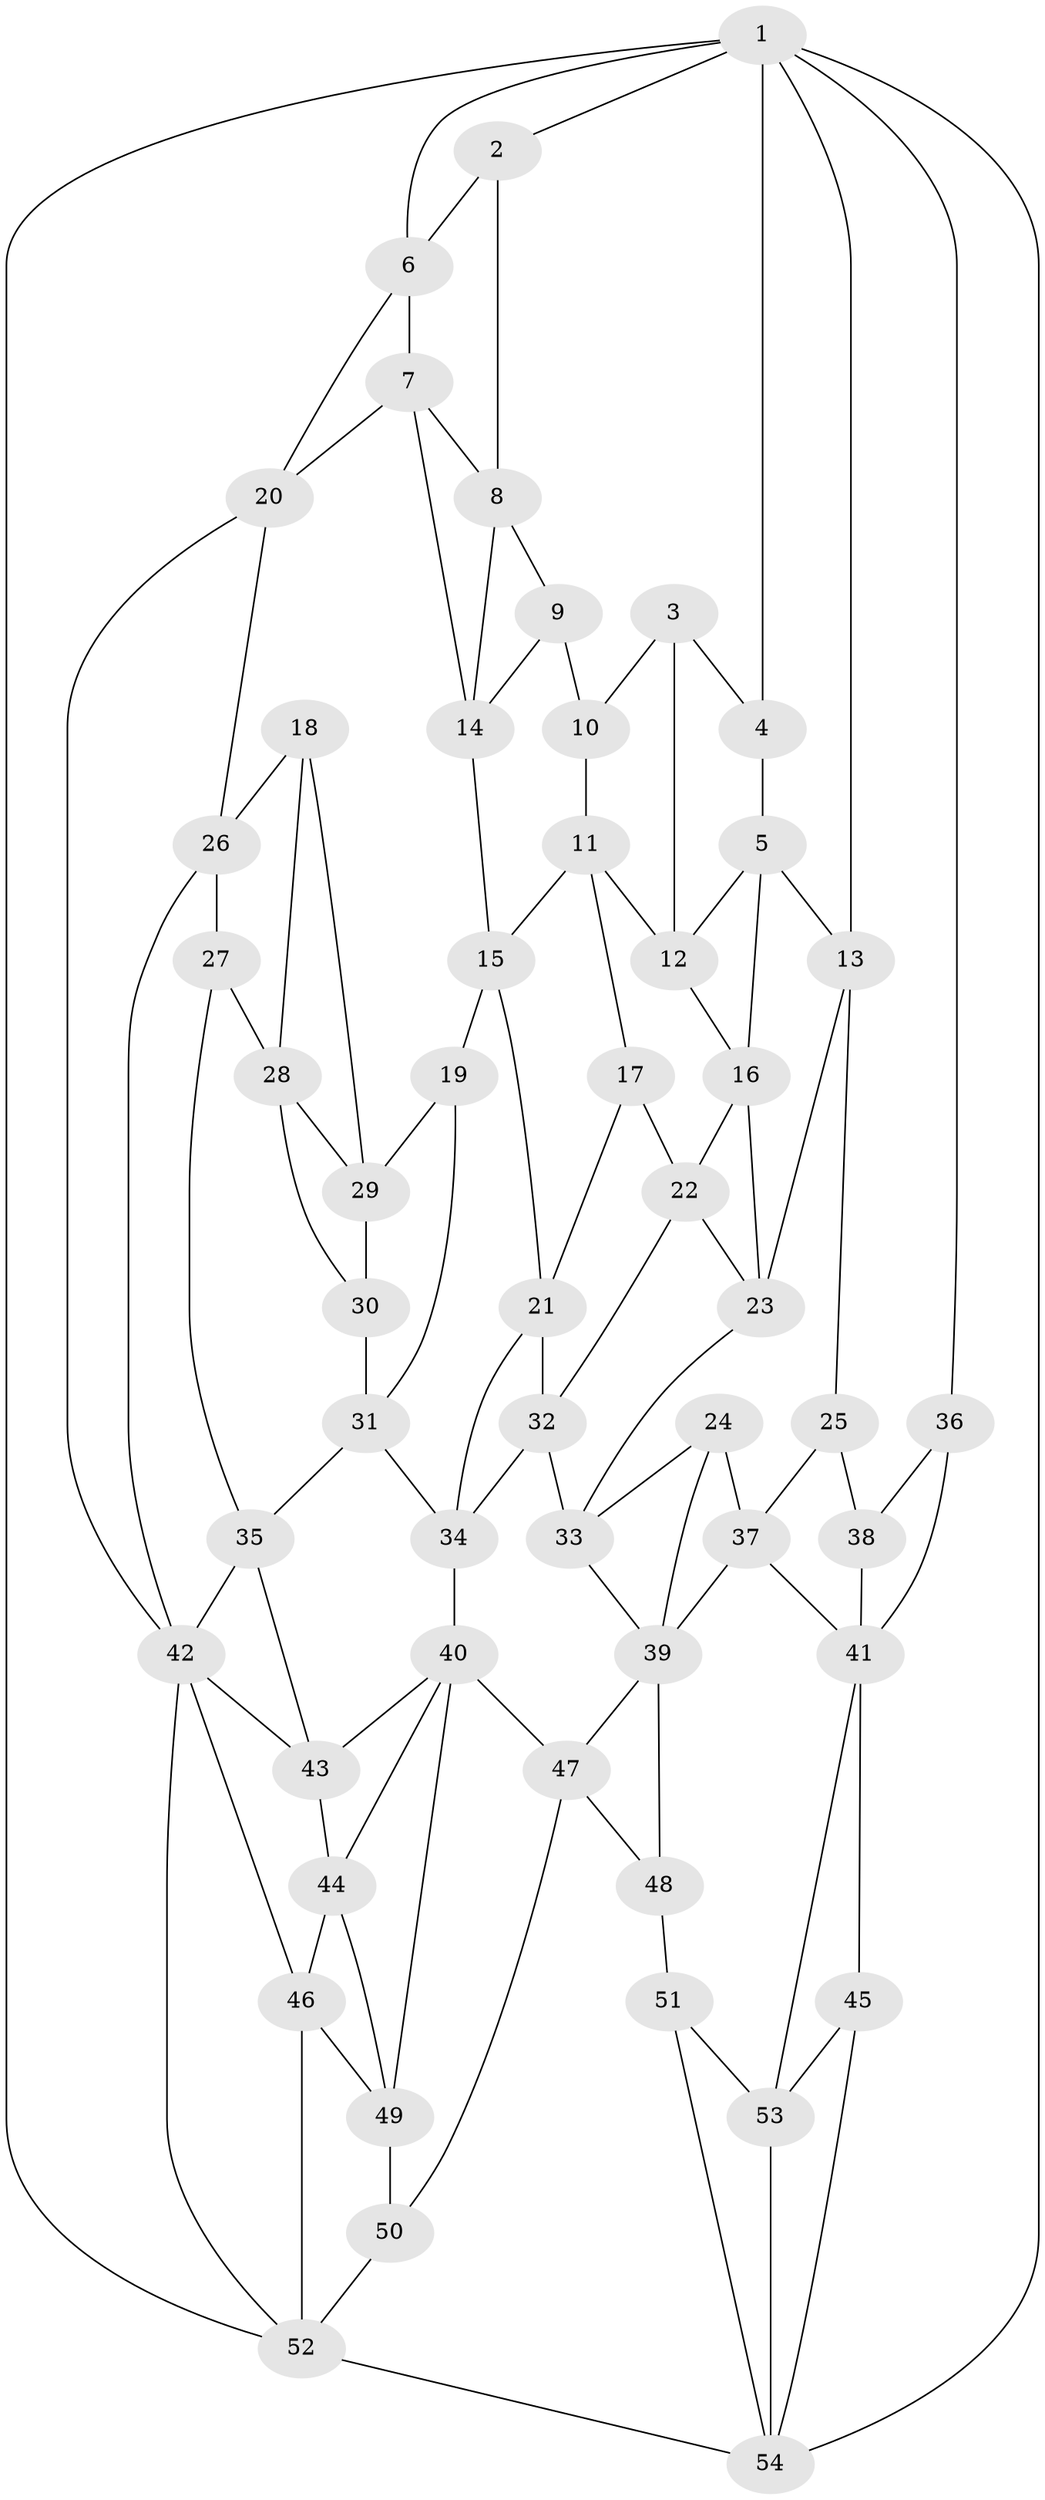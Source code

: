 // original degree distribution, {3: 0.018518518518518517, 6: 0.2222222222222222, 5: 0.5185185185185185, 4: 0.24074074074074073}
// Generated by graph-tools (version 1.1) at 2025/27/03/09/25 03:27:03]
// undirected, 54 vertices, 104 edges
graph export_dot {
graph [start="1"]
  node [color=gray90,style=filled];
  1;
  2;
  3;
  4;
  5;
  6;
  7;
  8;
  9;
  10;
  11;
  12;
  13;
  14;
  15;
  16;
  17;
  18;
  19;
  20;
  21;
  22;
  23;
  24;
  25;
  26;
  27;
  28;
  29;
  30;
  31;
  32;
  33;
  34;
  35;
  36;
  37;
  38;
  39;
  40;
  41;
  42;
  43;
  44;
  45;
  46;
  47;
  48;
  49;
  50;
  51;
  52;
  53;
  54;
  1 -- 2 [weight=1.0];
  1 -- 4 [weight=1.0];
  1 -- 6 [weight=1.0];
  1 -- 13 [weight=1.0];
  1 -- 36 [weight=1.0];
  1 -- 52 [weight=1.0];
  1 -- 54 [weight=1.0];
  2 -- 6 [weight=1.0];
  2 -- 8 [weight=1.0];
  3 -- 4 [weight=1.0];
  3 -- 10 [weight=1.0];
  3 -- 12 [weight=1.0];
  4 -- 5 [weight=1.0];
  5 -- 12 [weight=1.0];
  5 -- 13 [weight=1.0];
  5 -- 16 [weight=1.0];
  6 -- 7 [weight=1.0];
  6 -- 20 [weight=1.0];
  7 -- 8 [weight=1.0];
  7 -- 14 [weight=1.0];
  7 -- 20 [weight=1.0];
  8 -- 9 [weight=1.0];
  8 -- 14 [weight=1.0];
  9 -- 10 [weight=2.0];
  9 -- 14 [weight=1.0];
  10 -- 11 [weight=1.0];
  11 -- 12 [weight=1.0];
  11 -- 15 [weight=1.0];
  11 -- 17 [weight=1.0];
  12 -- 16 [weight=1.0];
  13 -- 23 [weight=1.0];
  13 -- 25 [weight=1.0];
  14 -- 15 [weight=1.0];
  15 -- 19 [weight=1.0];
  15 -- 21 [weight=1.0];
  16 -- 22 [weight=1.0];
  16 -- 23 [weight=1.0];
  17 -- 21 [weight=1.0];
  17 -- 22 [weight=1.0];
  18 -- 26 [weight=1.0];
  18 -- 28 [weight=1.0];
  18 -- 29 [weight=1.0];
  19 -- 29 [weight=1.0];
  19 -- 31 [weight=1.0];
  20 -- 26 [weight=1.0];
  20 -- 42 [weight=1.0];
  21 -- 32 [weight=1.0];
  21 -- 34 [weight=1.0];
  22 -- 23 [weight=1.0];
  22 -- 32 [weight=1.0];
  23 -- 33 [weight=1.0];
  24 -- 33 [weight=1.0];
  24 -- 37 [weight=1.0];
  24 -- 39 [weight=1.0];
  25 -- 37 [weight=1.0];
  25 -- 38 [weight=2.0];
  26 -- 27 [weight=1.0];
  26 -- 42 [weight=1.0];
  27 -- 28 [weight=1.0];
  27 -- 35 [weight=1.0];
  28 -- 29 [weight=1.0];
  28 -- 30 [weight=1.0];
  29 -- 30 [weight=1.0];
  30 -- 31 [weight=1.0];
  31 -- 34 [weight=1.0];
  31 -- 35 [weight=1.0];
  32 -- 33 [weight=1.0];
  32 -- 34 [weight=1.0];
  33 -- 39 [weight=1.0];
  34 -- 40 [weight=1.0];
  35 -- 42 [weight=1.0];
  35 -- 43 [weight=1.0];
  36 -- 38 [weight=2.0];
  36 -- 41 [weight=1.0];
  37 -- 39 [weight=1.0];
  37 -- 41 [weight=1.0];
  38 -- 41 [weight=2.0];
  39 -- 47 [weight=1.0];
  39 -- 48 [weight=1.0];
  40 -- 43 [weight=1.0];
  40 -- 44 [weight=1.0];
  40 -- 47 [weight=1.0];
  40 -- 49 [weight=1.0];
  41 -- 45 [weight=1.0];
  41 -- 53 [weight=1.0];
  42 -- 43 [weight=1.0];
  42 -- 46 [weight=1.0];
  42 -- 52 [weight=1.0];
  43 -- 44 [weight=1.0];
  44 -- 46 [weight=1.0];
  44 -- 49 [weight=1.0];
  45 -- 53 [weight=1.0];
  45 -- 54 [weight=1.0];
  46 -- 49 [weight=1.0];
  46 -- 52 [weight=1.0];
  47 -- 48 [weight=1.0];
  47 -- 50 [weight=1.0];
  48 -- 51 [weight=2.0];
  49 -- 50 [weight=1.0];
  50 -- 52 [weight=1.0];
  51 -- 53 [weight=1.0];
  51 -- 54 [weight=1.0];
  52 -- 54 [weight=1.0];
  53 -- 54 [weight=1.0];
}
